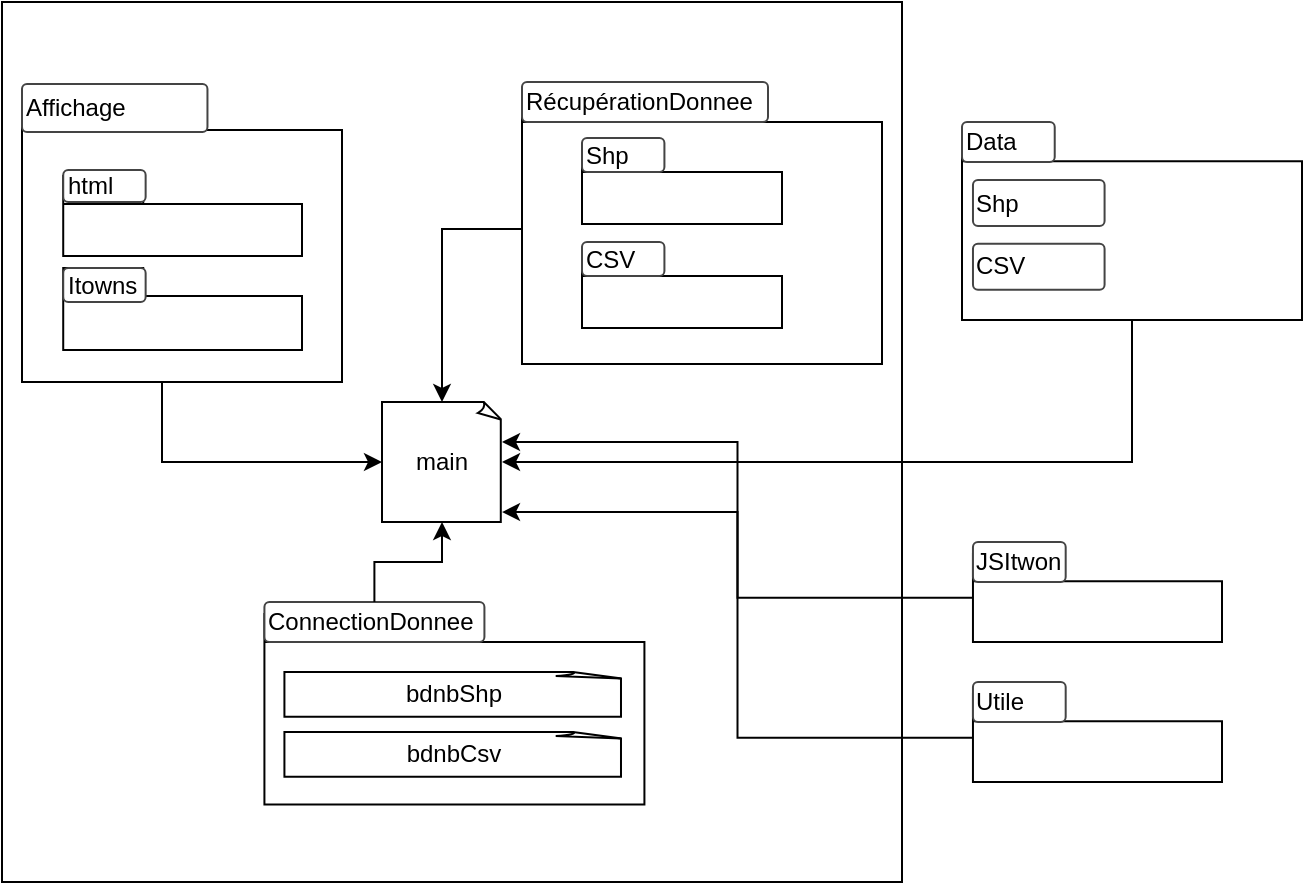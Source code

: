 <mxfile version="21.2.2" type="github">
  <diagram name="Page-1" id="HiZlvtM-Lk1HVfVGEpxT">
    <mxGraphModel dx="1621" dy="1908" grid="1" gridSize="10" guides="1" tooltips="1" connect="1" arrows="1" fold="1" page="1" pageScale="1" pageWidth="827" pageHeight="1169" math="0" shadow="0">
      <root>
        <mxCell id="0" />
        <mxCell id="1" parent="0" />
        <mxCell id="XbG2bT3qJvOlrQf7pqMG-34" value="" style="rounded=0;whiteSpace=wrap;html=1;" parent="1" vertex="1">
          <mxGeometry x="-730" y="-1140" width="450" height="440" as="geometry" />
        </mxCell>
        <mxCell id="XbG2bT3qJvOlrQf7pqMG-47" style="edgeStyle=orthogonalEdgeStyle;rounded=0;orthogonalLoop=1;jettySize=auto;html=1;entryX=1;entryY=0.5;entryDx=0;entryDy=0;entryPerimeter=0;" parent="1" source="XbG2bT3qJvOlrQf7pqMG-13" target="XbG2bT3qJvOlrQf7pqMG-30" edge="1">
          <mxGeometry relative="1" as="geometry">
            <Array as="points">
              <mxPoint x="-165" y="-910" />
            </Array>
          </mxGeometry>
        </mxCell>
        <mxCell id="XbG2bT3qJvOlrQf7pqMG-13" value="" style="shape=folder;fontStyle=1;spacingTop=10;tabWidth=40;tabHeight=14;tabPosition=left;html=1;whiteSpace=wrap;" parent="1" vertex="1">
          <mxGeometry x="-250" y="-1074.33" width="170" height="93.33" as="geometry" />
        </mxCell>
        <mxCell id="XbG2bT3qJvOlrQf7pqMG-14" value="&lt;font style=&quot;font-size: 12px;&quot;&gt;Data&lt;/font&gt;" style="strokeWidth=1;html=1;shadow=0;dashed=0;shape=mxgraph.ios.iTextInput;strokeColor=#444444;buttonText=;fontSize=8;whiteSpace=wrap;align=left;" parent="1" vertex="1">
          <mxGeometry x="-250" y="-1080" width="46.366" height="20" as="geometry" />
        </mxCell>
        <mxCell id="XbG2bT3qJvOlrQf7pqMG-24" value="&lt;font style=&quot;font-size: 12px;&quot;&gt;Shp&lt;/font&gt;" style="strokeWidth=1;html=1;shadow=0;dashed=0;shape=mxgraph.ios.iTextInput;strokeColor=#444444;buttonText=;fontSize=8;whiteSpace=wrap;align=left;" parent="1" vertex="1">
          <mxGeometry x="-244.516" y="-1051" width="65.806" height="23.02" as="geometry" />
        </mxCell>
        <mxCell id="XbG2bT3qJvOlrQf7pqMG-25" value="&lt;font style=&quot;font-size: 12px;&quot;&gt;CSV&lt;/font&gt;" style="strokeWidth=1;html=1;shadow=0;dashed=0;shape=mxgraph.ios.iTextInput;strokeColor=#444444;buttonText=;fontSize=8;whiteSpace=wrap;align=left;" parent="1" vertex="1">
          <mxGeometry x="-244.516" y="-1019.18" width="65.806" height="23.02" as="geometry" />
        </mxCell>
        <mxCell id="XbG2bT3qJvOlrQf7pqMG-37" style="edgeStyle=orthogonalEdgeStyle;rounded=0;orthogonalLoop=1;jettySize=auto;html=1;" parent="1" source="XbG2bT3qJvOlrQf7pqMG-3" target="XbG2bT3qJvOlrQf7pqMG-30" edge="1">
          <mxGeometry relative="1" as="geometry" />
        </mxCell>
        <mxCell id="XbG2bT3qJvOlrQf7pqMG-3" value="" style="shape=folder;fontStyle=1;spacingTop=10;tabWidth=40;tabHeight=14;tabPosition=left;html=1;whiteSpace=wrap;" parent="1" vertex="1">
          <mxGeometry x="-470" y="-1094" width="180" height="135" as="geometry" />
        </mxCell>
        <mxCell id="XbG2bT3qJvOlrQf7pqMG-23" value="" style="shape=folder;fontStyle=1;spacingTop=10;tabWidth=40;tabHeight=14;tabPosition=left;html=1;whiteSpace=wrap;" parent="1" vertex="1">
          <mxGeometry x="-440" y="-1069" width="100" height="40" as="geometry" />
        </mxCell>
        <mxCell id="XbG2bT3qJvOlrQf7pqMG-27" value="&lt;font style=&quot;font-size: 12px;&quot;&gt;Shp&lt;/font&gt;" style="strokeWidth=1;html=1;shadow=0;dashed=0;shape=mxgraph.ios.iTextInput;strokeColor=#444444;buttonText=;fontSize=8;whiteSpace=wrap;align=left;" parent="1" vertex="1">
          <mxGeometry x="-440" y="-1072" width="41.21" height="17" as="geometry" />
        </mxCell>
        <mxCell id="XbG2bT3qJvOlrQf7pqMG-28" value="" style="shape=folder;fontStyle=1;spacingTop=10;tabWidth=40;tabHeight=14;tabPosition=left;html=1;whiteSpace=wrap;" parent="1" vertex="1">
          <mxGeometry x="-440" y="-1017" width="100" height="40" as="geometry" />
        </mxCell>
        <mxCell id="XbG2bT3qJvOlrQf7pqMG-29" value="&lt;font style=&quot;font-size: 12px;&quot;&gt;CSV&lt;/font&gt;" style="strokeWidth=1;html=1;shadow=0;dashed=0;shape=mxgraph.ios.iTextInput;strokeColor=#444444;buttonText=;fontSize=8;whiteSpace=wrap;align=left;" parent="1" vertex="1">
          <mxGeometry x="-440" y="-1020" width="41.21" height="17" as="geometry" />
        </mxCell>
        <mxCell id="XbG2bT3qJvOlrQf7pqMG-49" style="edgeStyle=orthogonalEdgeStyle;rounded=0;orthogonalLoop=1;jettySize=auto;html=1;entryX=0;entryY=0.5;entryDx=0;entryDy=0;entryPerimeter=0;" parent="1" source="XbG2bT3qJvOlrQf7pqMG-1" target="XbG2bT3qJvOlrQf7pqMG-30" edge="1">
          <mxGeometry relative="1" as="geometry">
            <Array as="points">
              <mxPoint x="-650" y="-910" />
            </Array>
          </mxGeometry>
        </mxCell>
        <mxCell id="XbG2bT3qJvOlrQf7pqMG-1" value="" style="shape=folder;fontStyle=1;spacingTop=10;tabWidth=40;tabHeight=14;tabPosition=left;html=1;whiteSpace=wrap;" parent="1" vertex="1">
          <mxGeometry x="-720" y="-1090" width="160" height="140" as="geometry" />
        </mxCell>
        <mxCell id="XbG2bT3qJvOlrQf7pqMG-6" value="&lt;font style=&quot;font-size: 12px;&quot;&gt;Affichage&lt;/font&gt;" style="strokeWidth=1;html=1;shadow=0;dashed=0;shape=mxgraph.ios.iTextInput;strokeColor=#444444;buttonText=;fontSize=8;whiteSpace=wrap;align=left;" parent="1" vertex="1">
          <mxGeometry x="-720" y="-1099" width="92.73" height="24" as="geometry" />
        </mxCell>
        <mxCell id="XbG2bT3qJvOlrQf7pqMG-21" value="" style="shape=folder;fontStyle=1;spacingTop=10;tabWidth=40;tabHeight=14;tabPosition=left;html=1;whiteSpace=wrap;" parent="1" vertex="1">
          <mxGeometry x="-699.39" y="-1007" width="119.39" height="41" as="geometry" />
        </mxCell>
        <mxCell id="XbG2bT3qJvOlrQf7pqMG-22" value="&lt;font style=&quot;font-size: 12px;&quot;&gt;Itowns&lt;/font&gt;" style="strokeWidth=1;html=1;shadow=0;dashed=0;shape=mxgraph.ios.iTextInput;strokeColor=#444444;buttonText=;fontSize=8;whiteSpace=wrap;align=left;" parent="1" vertex="1">
          <mxGeometry x="-699.39" y="-1007" width="41.21" height="17" as="geometry" />
        </mxCell>
        <mxCell id="XbG2bT3qJvOlrQf7pqMG-19" value="" style="shape=folder;fontStyle=1;spacingTop=10;tabWidth=40;tabHeight=14;tabPosition=left;html=1;whiteSpace=wrap;" parent="1" vertex="1">
          <mxGeometry x="-699.39" y="-1053" width="119.39" height="40" as="geometry" />
        </mxCell>
        <mxCell id="XbG2bT3qJvOlrQf7pqMG-26" value="&lt;font style=&quot;font-size: 12px;&quot;&gt;html&lt;/font&gt;" style="strokeWidth=1;html=1;shadow=0;dashed=0;shape=mxgraph.ios.iTextInput;strokeColor=#444444;buttonText=;fontSize=8;whiteSpace=wrap;align=left;" parent="1" vertex="1">
          <mxGeometry x="-699.39" y="-1056" width="41.21" height="16" as="geometry" />
        </mxCell>
        <mxCell id="XbG2bT3qJvOlrQf7pqMG-7" value="&lt;font style=&quot;font-size: 12px;&quot;&gt;RécupérationDonnee&lt;/font&gt;" style="strokeWidth=1;html=1;shadow=0;dashed=0;shape=mxgraph.ios.iTextInput;strokeColor=#444444;buttonText=;fontSize=8;whiteSpace=wrap;align=left;" parent="1" vertex="1">
          <mxGeometry x="-470" y="-1100" width="123" height="20" as="geometry" />
        </mxCell>
        <mxCell id="XbG2bT3qJvOlrQf7pqMG-30" value="main" style="whiteSpace=wrap;html=1;shape=mxgraph.basic.document" parent="1" vertex="1">
          <mxGeometry x="-540" y="-940" width="60" height="60" as="geometry" />
        </mxCell>
        <mxCell id="XbG2bT3qJvOlrQf7pqMG-15" value="" style="group" parent="1" vertex="1" connectable="0">
          <mxGeometry x="-588.79" y="-834" width="190" height="101" as="geometry" />
        </mxCell>
        <mxCell id="XbG2bT3qJvOlrQf7pqMG-16" value="" style="shape=folder;fontStyle=1;spacingTop=10;tabWidth=40;tabHeight=14;tabPosition=left;html=1;whiteSpace=wrap;" parent="XbG2bT3qJvOlrQf7pqMG-15" vertex="1">
          <mxGeometry x="-10" width="190" height="95.19" as="geometry" />
        </mxCell>
        <mxCell id="XbG2bT3qJvOlrQf7pqMG-17" value="&lt;font style=&quot;font-size: 12px;&quot;&gt;ConnectionDonnee&lt;/font&gt;" style="strokeWidth=1;html=1;shadow=0;dashed=0;shape=mxgraph.ios.iTextInput;strokeColor=#444444;buttonText=;fontSize=8;whiteSpace=wrap;align=left;" parent="XbG2bT3qJvOlrQf7pqMG-15" vertex="1">
          <mxGeometry x="-10" y="-6" width="110" height="20" as="geometry" />
        </mxCell>
        <mxCell id="XbG2bT3qJvOlrQf7pqMG-32" value="bdnbShp" style="whiteSpace=wrap;html=1;shape=mxgraph.basic.document" parent="XbG2bT3qJvOlrQf7pqMG-15" vertex="1">
          <mxGeometry y="29" width="170" height="22.4" as="geometry" />
        </mxCell>
        <mxCell id="XbG2bT3qJvOlrQf7pqMG-33" value="bdnbCsv" style="whiteSpace=wrap;html=1;shape=mxgraph.basic.document" parent="XbG2bT3qJvOlrQf7pqMG-15" vertex="1">
          <mxGeometry y="59" width="170" height="22.4" as="geometry" />
        </mxCell>
        <mxCell id="XbG2bT3qJvOlrQf7pqMG-51" style="edgeStyle=orthogonalEdgeStyle;rounded=0;orthogonalLoop=1;jettySize=auto;html=1;" parent="1" source="XbG2bT3qJvOlrQf7pqMG-17" target="XbG2bT3qJvOlrQf7pqMG-30" edge="1">
          <mxGeometry relative="1" as="geometry" />
        </mxCell>
        <mxCell id="7zWJk1lxJ7t4KXdJnpEg-10" style="edgeStyle=orthogonalEdgeStyle;rounded=0;orthogonalLoop=1;jettySize=auto;html=1;entryX=1;entryY=0.917;entryDx=0;entryDy=0;entryPerimeter=0;" parent="1" source="7zWJk1lxJ7t4KXdJnpEg-4" target="XbG2bT3qJvOlrQf7pqMG-30" edge="1">
          <mxGeometry relative="1" as="geometry" />
        </mxCell>
        <mxCell id="7zWJk1lxJ7t4KXdJnpEg-4" value="" style="shape=folder;fontStyle=1;spacingTop=10;tabWidth=40;tabHeight=14;tabPosition=left;html=1;whiteSpace=wrap;" parent="1" vertex="1">
          <mxGeometry x="-244.52" y="-864.33" width="124.52" height="44.33" as="geometry" />
        </mxCell>
        <mxCell id="7zWJk1lxJ7t4KXdJnpEg-5" value="&lt;font style=&quot;font-size: 12px;&quot;&gt;JSItwon&lt;/font&gt;" style="strokeWidth=1;html=1;shadow=0;dashed=0;shape=mxgraph.ios.iTextInput;strokeColor=#444444;buttonText=;fontSize=8;whiteSpace=wrap;align=left;" parent="1" vertex="1">
          <mxGeometry x="-244.52" y="-870" width="46.366" height="20" as="geometry" />
        </mxCell>
        <mxCell id="7zWJk1lxJ7t4KXdJnpEg-12" style="edgeStyle=orthogonalEdgeStyle;rounded=0;orthogonalLoop=1;jettySize=auto;html=1;entryX=1;entryY=0.333;entryDx=0;entryDy=0;entryPerimeter=0;" parent="1" source="7zWJk1lxJ7t4KXdJnpEg-8" target="XbG2bT3qJvOlrQf7pqMG-30" edge="1">
          <mxGeometry relative="1" as="geometry" />
        </mxCell>
        <mxCell id="7zWJk1lxJ7t4KXdJnpEg-8" value="" style="shape=folder;fontStyle=1;spacingTop=10;tabWidth=40;tabHeight=14;tabPosition=left;html=1;whiteSpace=wrap;" parent="1" vertex="1">
          <mxGeometry x="-244.52" y="-794.33" width="124.52" height="44.33" as="geometry" />
        </mxCell>
        <mxCell id="7zWJk1lxJ7t4KXdJnpEg-9" value="&lt;font style=&quot;font-size: 12px;&quot;&gt;Utile&lt;/font&gt;" style="strokeWidth=1;html=1;shadow=0;dashed=0;shape=mxgraph.ios.iTextInput;strokeColor=#444444;buttonText=;fontSize=8;whiteSpace=wrap;align=left;" parent="1" vertex="1">
          <mxGeometry x="-244.52" y="-800" width="46.366" height="20" as="geometry" />
        </mxCell>
      </root>
    </mxGraphModel>
  </diagram>
</mxfile>
